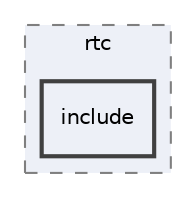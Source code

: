 digraph "libraries/rtc/include"
{
 // LATEX_PDF_SIZE
  edge [fontname="Helvetica",fontsize="10",labelfontname="Helvetica",labelfontsize="10"];
  node [fontname="Helvetica",fontsize="10",shape=record];
  compound=true
  subgraph clusterdir_b13fc024502ebc0e54c2b869c10bdc8c {
    graph [ bgcolor="#edf0f7", pencolor="grey50", style="filled,dashed,", label="rtc", fontname="Helvetica", fontsize="10", URL="dir_b13fc024502ebc0e54c2b869c10bdc8c.html"]
  dir_f18a6e7144383881e3f1f3eff317ec16 [shape=box, label="include", style="filled,bold,", fillcolor="#edf0f7", color="grey25", URL="dir_f18a6e7144383881e3f1f3eff317ec16.html"];
  }
}
